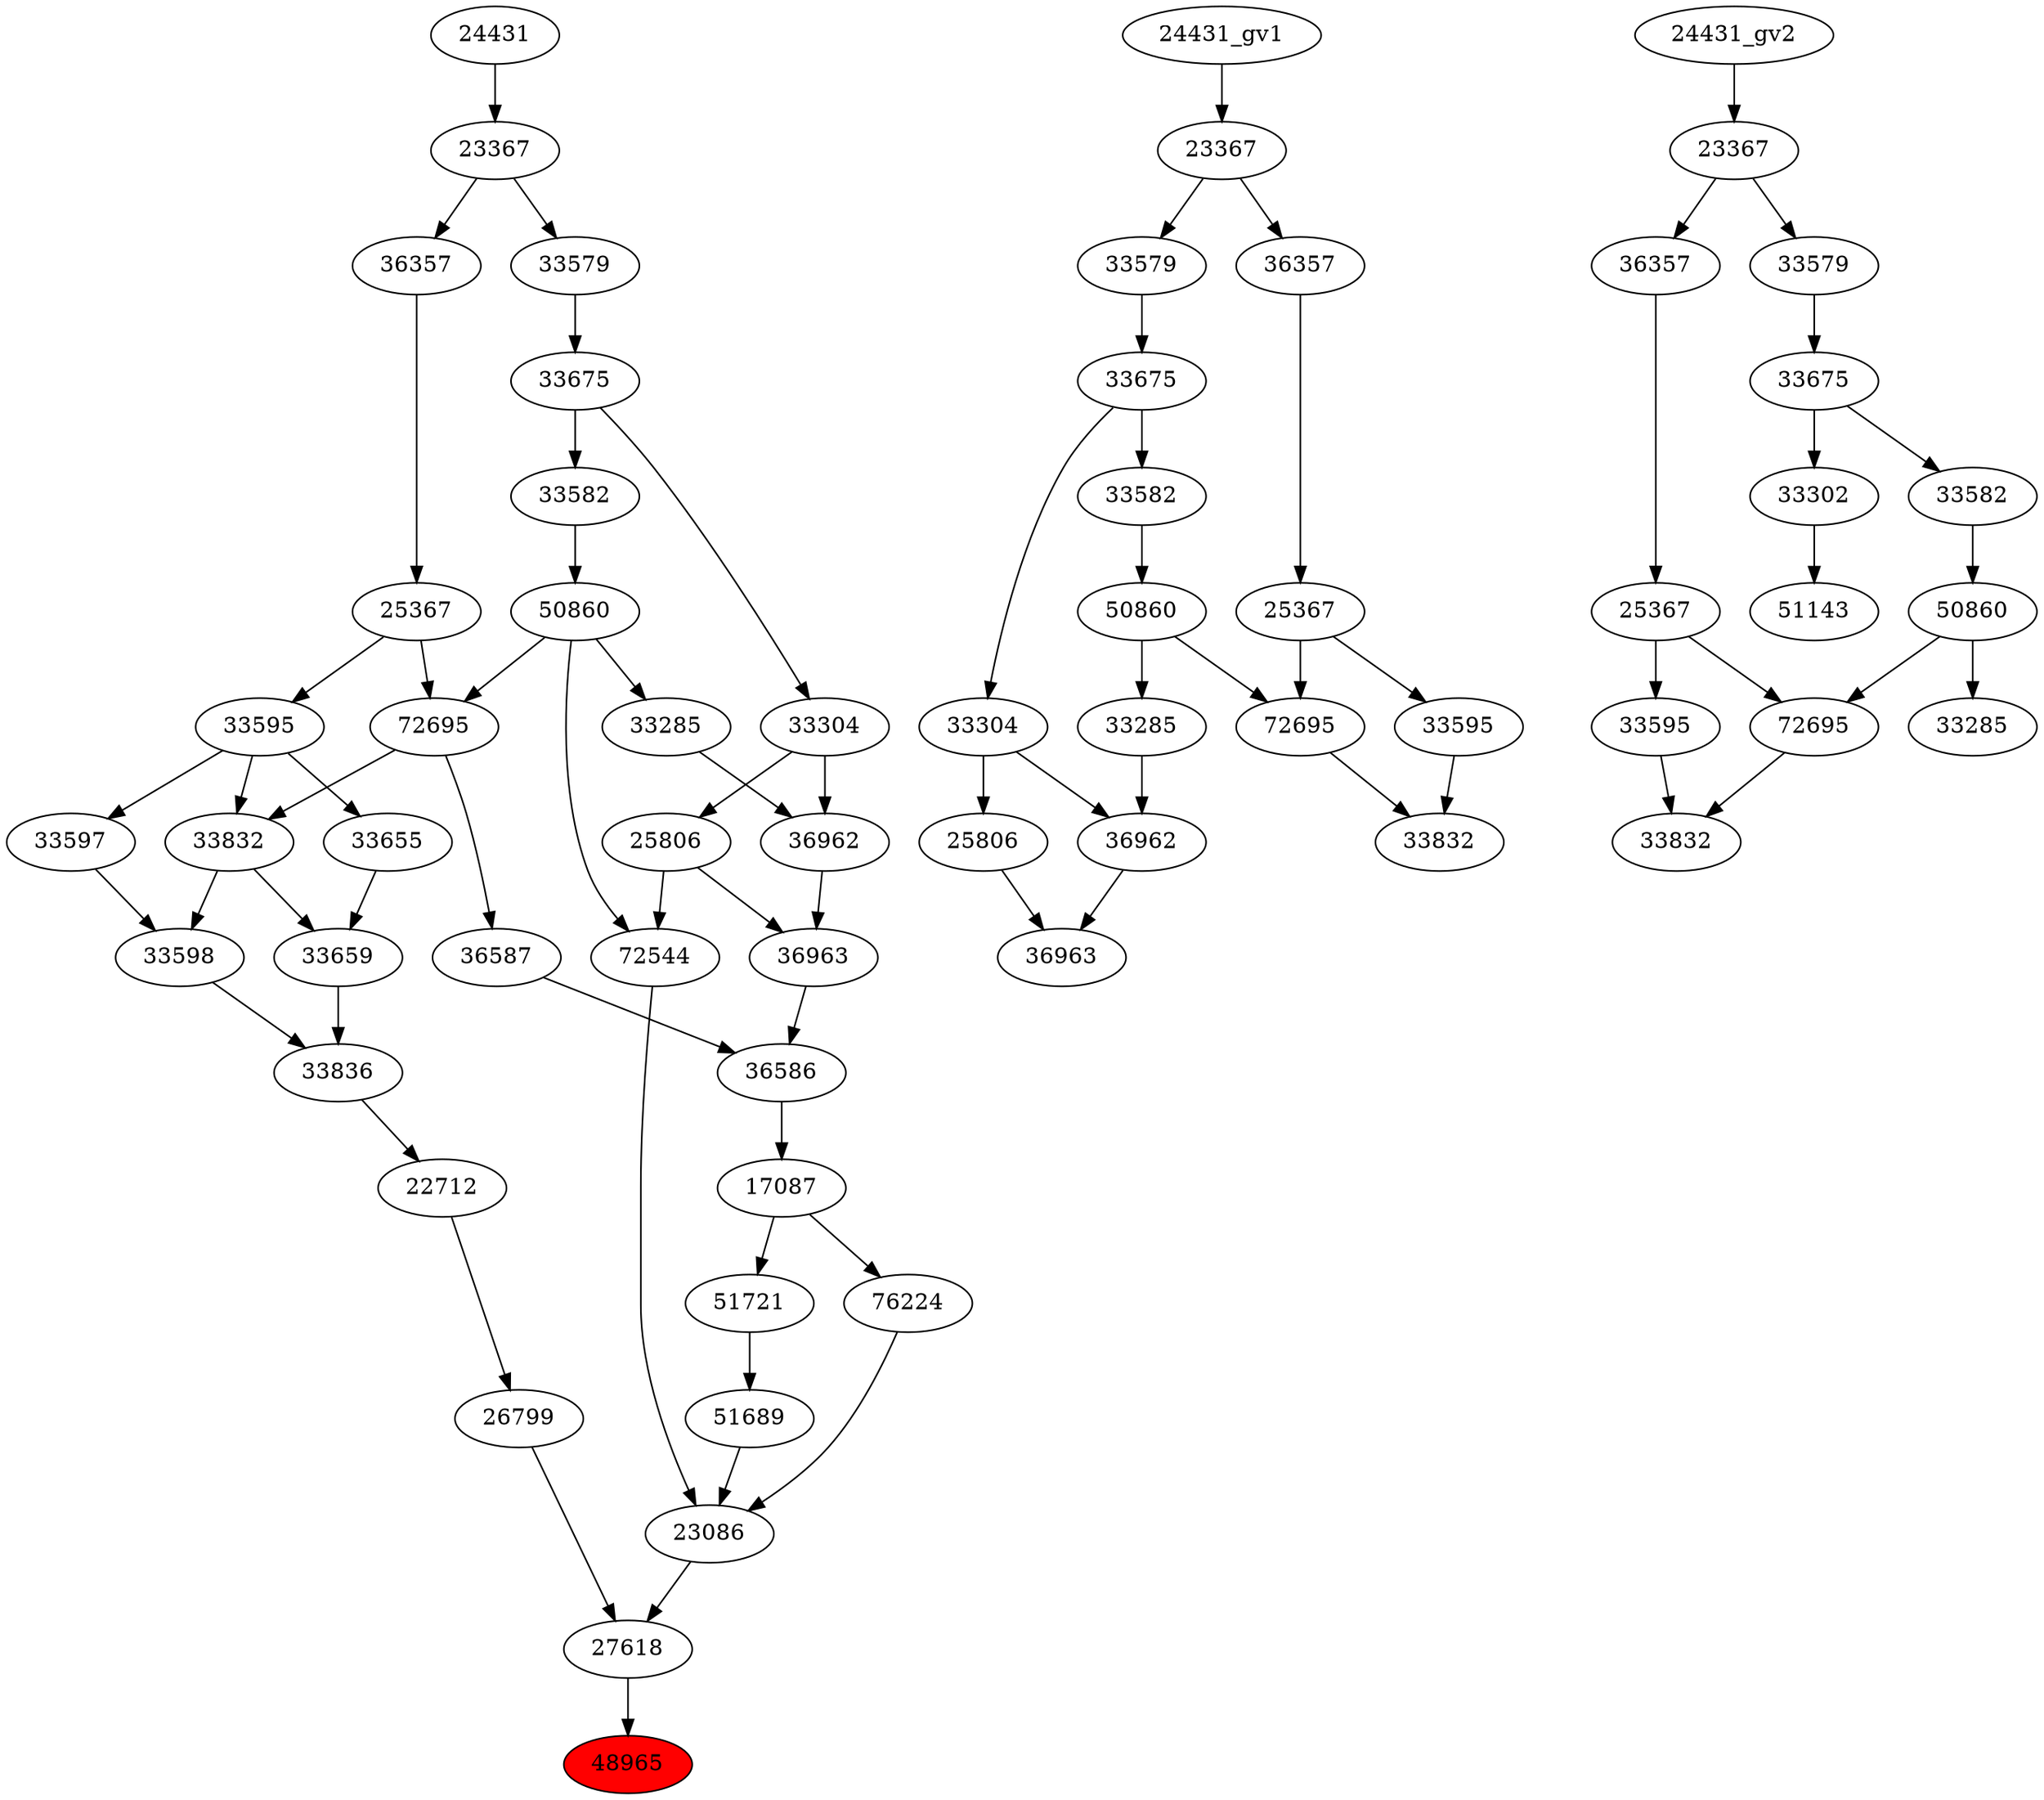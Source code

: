 strict digraph root {
	node [label="\N"];
	{
		node [fillcolor="",
			label="\N",
			style=""
		];
		48965		 [fillcolor=red,
			label=48965,
			style=filled];
		27618		 [label=27618];
		27618 -> 48965;
		26799		 [label=26799];
		26799 -> 27618;
		23086		 [label=23086];
		23086 -> 27618;
		22712		 [label=22712];
		22712 -> 26799;
		72544		 [label=72544];
		72544 -> 23086;
		51689		 [label=51689];
		51689 -> 23086;
		76224		 [label=76224];
		76224 -> 23086;
		33836		 [label=33836];
		33836 -> 22712;
		50860		 [label=50860];
		50860 -> 72544;
		72695		 [label=72695];
		50860 -> 72695;
		33285		 [label=33285];
		50860 -> 33285;
		25806		 [label=25806];
		25806 -> 72544;
		36963		 [label=36963];
		25806 -> 36963;
		51721		 [label=51721];
		51721 -> 51689;
		17087		 [label=17087];
		17087 -> 76224;
		17087 -> 51721;
		33659		 [label=33659];
		33659 -> 33836;
		33598		 [label=33598];
		33598 -> 33836;
		33582		 [label=33582];
		33582 -> 50860;
		33304		 [label=33304];
		33304 -> 25806;
		36962		 [label=36962];
		33304 -> 36962;
		36586		 [label=36586];
		36586 -> 17087;
		33655		 [label=33655];
		33655 -> 33659;
		33832		 [label=33832];
		33832 -> 33659;
		33832 -> 33598;
		33597		 [label=33597];
		33597 -> 33598;
		33675		 [label=33675];
		33675 -> 33582;
		33675 -> 33304;
		36587		 [label=36587];
		36587 -> 36586;
		36963 -> 36586;
		33595		 [label=33595];
		33595 -> 33655;
		33595 -> 33832;
		33595 -> 33597;
		72695 -> 33832;
		72695 -> 36587;
		33579		 [label=33579];
		33579 -> 33675;
		36962 -> 36963;
		25367		 [label=25367];
		25367 -> 33595;
		25367 -> 72695;
		23367		 [label=23367];
		23367 -> 33579;
		36357		 [label=36357];
		23367 -> 36357;
		33285 -> 36962;
		36357 -> 25367;
		24431		 [label=24431];
		24431 -> 23367;
	}
	{
		node [label="\N"];
		"50860_gv1"		 [label=50860];
		"72695_gv1"		 [label=72695];
		"50860_gv1" -> "72695_gv1";
		"33285_gv1"		 [label=33285];
		"50860_gv1" -> "33285_gv1";
		"33582_gv1"		 [label=33582];
		"33582_gv1" -> "50860_gv1";
		"25806_gv1"		 [label=25806];
		"36963_gv1"		 [label=36963];
		"25806_gv1" -> "36963_gv1";
		"33304_gv1"		 [label=33304];
		"33304_gv1" -> "25806_gv1";
		"36962_gv1"		 [label=36962];
		"33304_gv1" -> "36962_gv1";
		"33675_gv1"		 [label=33675];
		"33675_gv1" -> "33582_gv1";
		"33675_gv1" -> "33304_gv1";
		"33832_gv1"		 [label=33832];
		"72695_gv1" -> "33832_gv1";
		"33595_gv1"		 [label=33595];
		"33595_gv1" -> "33832_gv1";
		"33579_gv1"		 [label=33579];
		"33579_gv1" -> "33675_gv1";
		"36962_gv1" -> "36963_gv1";
		"25367_gv1"		 [label=25367];
		"25367_gv1" -> "72695_gv1";
		"25367_gv1" -> "33595_gv1";
		"23367_gv1"		 [label=23367];
		"23367_gv1" -> "33579_gv1";
		"36357_gv1"		 [label=36357];
		"23367_gv1" -> "36357_gv1";
		"33285_gv1" -> "36962_gv1";
		"36357_gv1" -> "25367_gv1";
		"24431_gv1" -> "23367_gv1";
	}
	{
		node [label="\N"];
		"33832_gv2"		 [label=33832];
		"72695_gv2"		 [label=72695];
		"72695_gv2" -> "33832_gv2";
		"33595_gv2"		 [label=33595];
		"33595_gv2" -> "33832_gv2";
		"33285_gv2"		 [label=33285];
		"50860_gv2"		 [label=50860];
		"50860_gv2" -> "72695_gv2";
		"50860_gv2" -> "33285_gv2";
		51143		 [label=51143];
		33302		 [label=33302];
		33302 -> 51143;
		"25367_gv2"		 [label=25367];
		"25367_gv2" -> "72695_gv2";
		"25367_gv2" -> "33595_gv2";
		"33582_gv2"		 [label=33582];
		"33582_gv2" -> "50860_gv2";
		"33675_gv2"		 [label=33675];
		"33675_gv2" -> 33302;
		"33675_gv2" -> "33582_gv2";
		"36357_gv2"		 [label=36357];
		"36357_gv2" -> "25367_gv2";
		"33579_gv2"		 [label=33579];
		"33579_gv2" -> "33675_gv2";
		"23367_gv2"		 [label=23367];
		"23367_gv2" -> "36357_gv2";
		"23367_gv2" -> "33579_gv2";
		"24431_gv2" -> "23367_gv2";
	}
}
